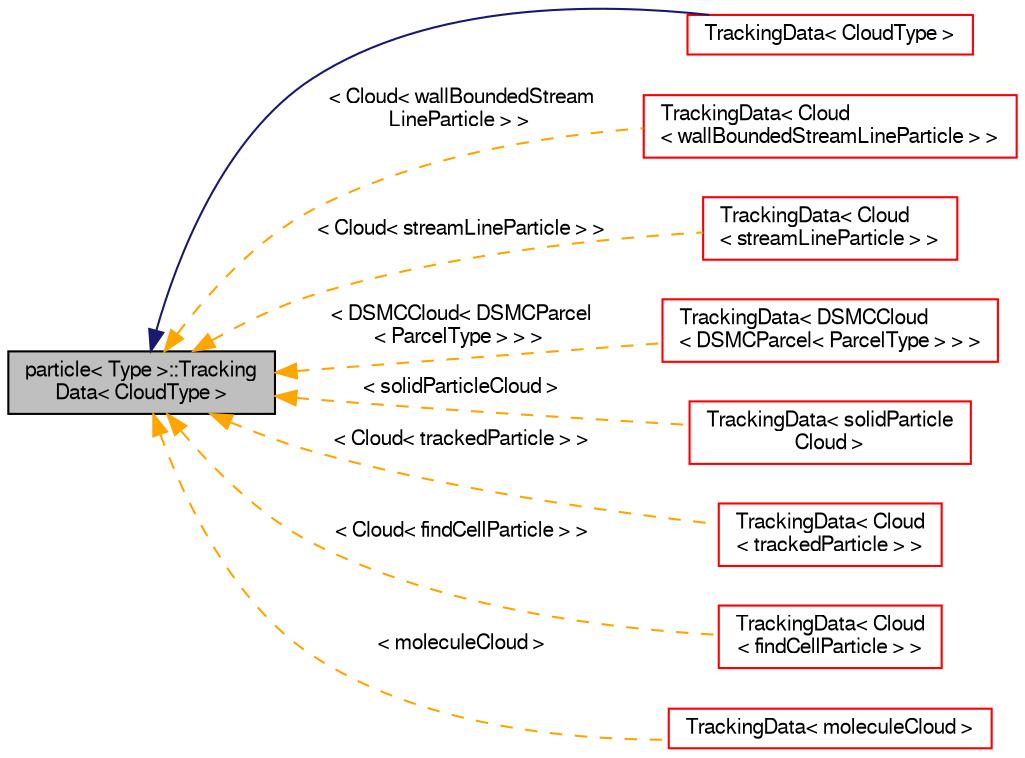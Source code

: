 digraph "particle&lt; Type &gt;::TrackingData&lt; CloudType &gt;"
{
  bgcolor="transparent";
  edge [fontname="FreeSans",fontsize="10",labelfontname="FreeSans",labelfontsize="10"];
  node [fontname="FreeSans",fontsize="10",shape=record];
  rankdir="LR";
  Node1 [label="particle\< Type \>::Tracking\lData\< CloudType \>",height=0.2,width=0.4,color="black", fillcolor="grey75", style="filled" fontcolor="black"];
  Node1 -> Node2 [dir="back",color="midnightblue",fontsize="10",style="solid",fontname="FreeSans"];
  Node2 [label="TrackingData\< CloudType \>",height=0.2,width=0.4,color="red",URL="$a02572.html",tooltip="Class used to pass tracking data to the trackToFace function. "];
  Node1 -> Node3 [dir="back",color="orange",fontsize="10",style="dashed",label=" \< Cloud\< wallBoundedStream\lLineParticle \> \>" ,fontname="FreeSans"];
  Node3 [label="TrackingData\< Cloud\l\< wallBoundedStreamLineParticle \> \>",height=0.2,width=0.4,color="red",URL="$a02575.html"];
  Node1 -> Node4 [dir="back",color="orange",fontsize="10",style="dashed",label=" \< Cloud\< streamLineParticle \> \>" ,fontname="FreeSans"];
  Node4 [label="TrackingData\< Cloud\l\< streamLineParticle \> \>",height=0.2,width=0.4,color="red",URL="$a02575.html"];
  Node1 -> Node5 [dir="back",color="orange",fontsize="10",style="dashed",label=" \< DSMCCloud\< DSMCParcel\l\< ParcelType \> \> \>" ,fontname="FreeSans"];
  Node5 [label="TrackingData\< DSMCCloud\l\< DSMCParcel\< ParcelType \> \> \>",height=0.2,width=0.4,color="red",URL="$a02575.html"];
  Node1 -> Node6 [dir="back",color="orange",fontsize="10",style="dashed",label=" \< solidParticleCloud \>" ,fontname="FreeSans"];
  Node6 [label="TrackingData\< solidParticle\lCloud \>",height=0.2,width=0.4,color="red",URL="$a02575.html"];
  Node1 -> Node7 [dir="back",color="orange",fontsize="10",style="dashed",label=" \< Cloud\< trackedParticle \> \>" ,fontname="FreeSans"];
  Node7 [label="TrackingData\< Cloud\l\< trackedParticle \> \>",height=0.2,width=0.4,color="red",URL="$a02575.html"];
  Node1 -> Node8 [dir="back",color="orange",fontsize="10",style="dashed",label=" \< Cloud\< findCellParticle \> \>" ,fontname="FreeSans"];
  Node8 [label="TrackingData\< Cloud\l\< findCellParticle \> \>",height=0.2,width=0.4,color="red",URL="$a02575.html"];
  Node1 -> Node9 [dir="back",color="orange",fontsize="10",style="dashed",label=" \< moleculeCloud \>" ,fontname="FreeSans"];
  Node9 [label="TrackingData\< moleculeCloud \>",height=0.2,width=0.4,color="red",URL="$a02575.html"];
}
